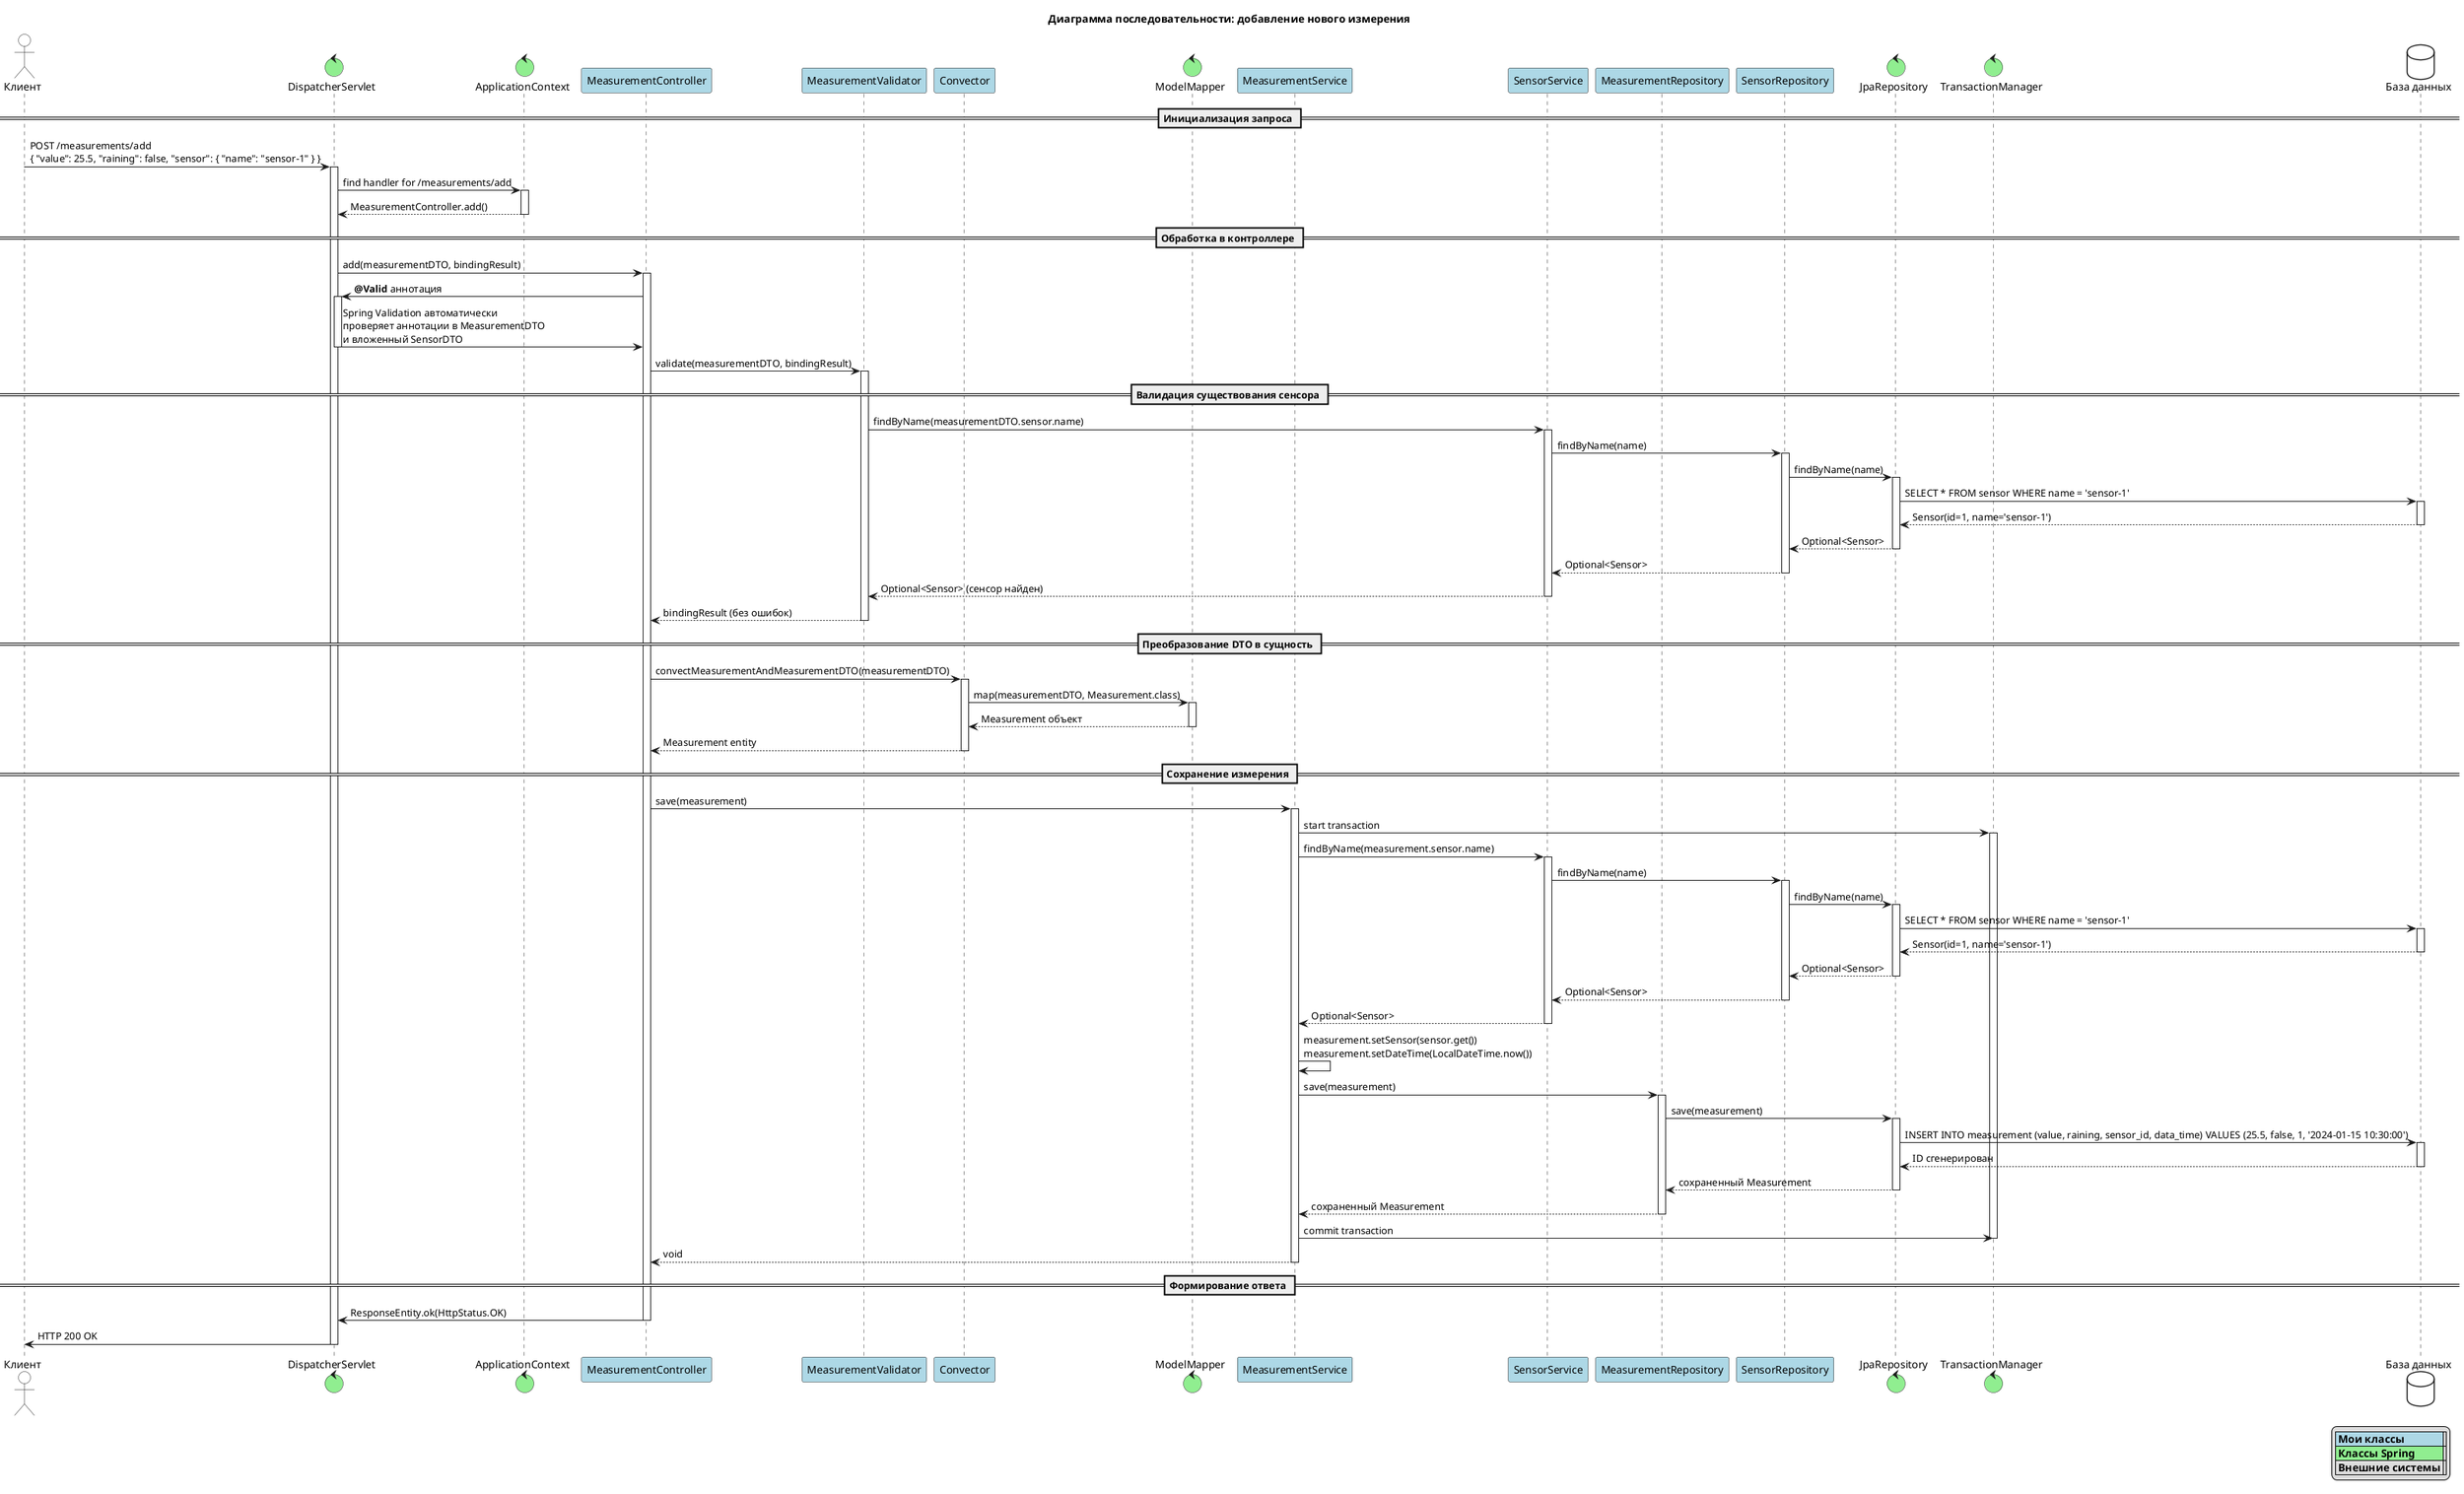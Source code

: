 @startuml
title Диаграмма последовательности: добавление нового измерения

skinparam ParticipantBackgroundColor #LightBlue
skinparam ActorBackgroundColor #White
skinparam ControlBackgroundColor #LightGreen
skinparam DatabaseBackgroundColor #White

actor "Клиент" as Client #White
control "DispatcherServlet" as Dispatcher #LightGreen
control "ApplicationContext" as AppContext #LightGreen
participant "MeasurementController" as Controller #LightBlue
participant "MeasurementValidator" as Validator #LightBlue
participant "Convector" as Converter #LightBlue
control "ModelMapper" as Mapper #LightGreen
participant "MeasurementService" as Service #LightBlue
participant "SensorService" as SensorService #LightBlue
participant "MeasurementRepository" as MeasRepo #LightBlue
participant "SensorRepository" as SensorRepo #LightBlue
control "JpaRepository" as JPA #LightGreen
control "TransactionManager" as TxManager #LightGreen
database "База данных" as Database #White

== Инициализация запроса ==

Client -> Dispatcher: POST /measurements/add\n{ "value": 25.5, "raining": false, "sensor": { "name": "sensor-1" } }
activate Dispatcher

Dispatcher -> AppContext: find handler for /measurements/add
activate AppContext
AppContext --> Dispatcher: MeasurementController.add()
deactivate AppContext

== Обработка в контроллере ==

Dispatcher -> Controller: add(measurementDTO, bindingResult)
activate Controller

Controller -> Dispatcher: **@Valid** аннотация
activate Dispatcher
Dispatcher -> Controller: Spring Validation автоматически\nпроверяет аннотации в MeasurementDTO\nи вложенный SensorDTO
deactivate Dispatcher

Controller -> Validator: validate(measurementDTO, bindingResult)
activate Validator

== Валидация существования сенсора ==

Validator -> SensorService: findByName(measurementDTO.sensor.name)
activate SensorService

SensorService -> SensorRepo: findByName(name)
activate SensorRepo

SensorRepo -> JPA: findByName(name)
activate JPA
JPA -> Database: SELECT * FROM sensor WHERE name = 'sensor-1'
activate Database
Database --> JPA: Sensor(id=1, name='sensor-1')
deactivate Database
JPA --> SensorRepo: Optional<Sensor>
deactivate JPA

SensorRepo --> SensorService: Optional<Sensor>
deactivate SensorRepo

SensorService --> Validator: Optional<Sensor> (сенсор найден)
deactivate SensorService

Validator --> Controller: bindingResult (без ошибок)
deactivate Validator

== Преобразование DTO в сущность ==

Controller -> Converter: convectMeasurementAndMeasurementDTO(measurementDTO)
activate Converter

Converter -> Mapper: map(measurementDTO, Measurement.class)
activate Mapper
Mapper --> Converter: Measurement объект
deactivate Mapper

Converter --> Controller: Measurement entity
deactivate Converter

== Сохранение измерения ==

Controller -> Service: save(measurement)
activate Service

Service -> TxManager: start transaction
activate TxManager

Service -> SensorService: findByName(measurement.sensor.name)
activate SensorService

SensorService -> SensorRepo: findByName(name)
activate SensorRepo

SensorRepo -> JPA: findByName(name)
activate JPA
JPA -> Database: SELECT * FROM sensor WHERE name = 'sensor-1'
activate Database
Database --> JPA: Sensor(id=1, name='sensor-1')
deactivate Database
JPA --> SensorRepo: Optional<Sensor>
deactivate JPA

SensorRepo --> SensorService: Optional<Sensor>
deactivate SensorRepo

SensorService --> Service: Optional<Sensor>
deactivate SensorService

Service -> Service: measurement.setSensor(sensor.get())\nmeasurement.setDateTime(LocalDateTime.now())

Service -> MeasRepo: save(measurement)
activate MeasRepo

MeasRepo -> JPA: save(measurement)
activate JPA
JPA -> Database: INSERT INTO measurement (value, raining, sensor_id, data_time) VALUES (25.5, false, 1, '2024-01-15 10:30:00')
activate Database
Database --> JPA: ID сгенерирован
deactivate Database
JPA --> MeasRepo: сохраненный Measurement
deactivate JPA

MeasRepo --> Service: сохраненный Measurement
deactivate MeasRepo

Service -> TxManager: commit transaction
deactivate TxManager

Service --> Controller: void
deactivate Service

== Формирование ответа ==

Controller -> Dispatcher: ResponseEntity.ok(HttpStatus.OK)
deactivate Controller

Dispatcher -> Client: HTTP 200 OK
deactivate Dispatcher

legend right
  |<#LightBlue> **Мои классы** | |
  |<#LightGreen> **Классы Spring** | |
  | **Внешние системы** | |
end legend

@enduml